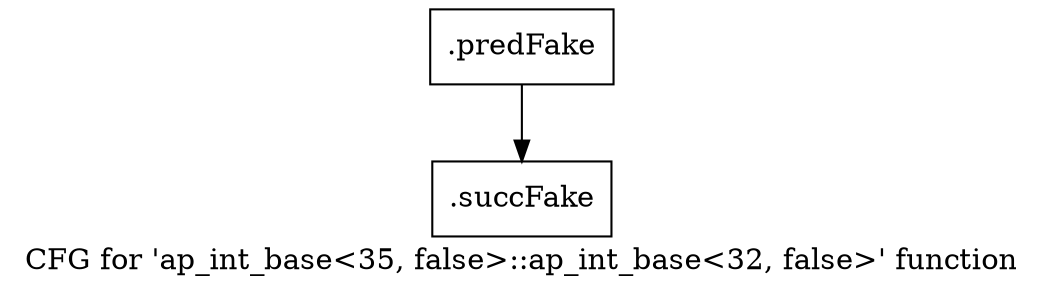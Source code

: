 digraph "CFG for 'ap_int_base\<35, false\>::ap_int_base\<32, false\>' function" {
	label="CFG for 'ap_int_base\<35, false\>::ap_int_base\<32, false\>' function";

	Node0x5d61630 [shape=record,filename="",linenumber="",label="{.predFake}"];
	Node0x5d61630 -> Node0x627ea90[ callList="" memoryops="" filename="/mnt/xilinx/Vitis_HLS/2021.2/include/ap_int_base.h" execusionnum="730"];
	Node0x627ea90 [shape=record,filename="/mnt/xilinx/Vitis_HLS/2021.2/include/ap_int_base.h",linenumber="233",label="{.succFake}"];
}
